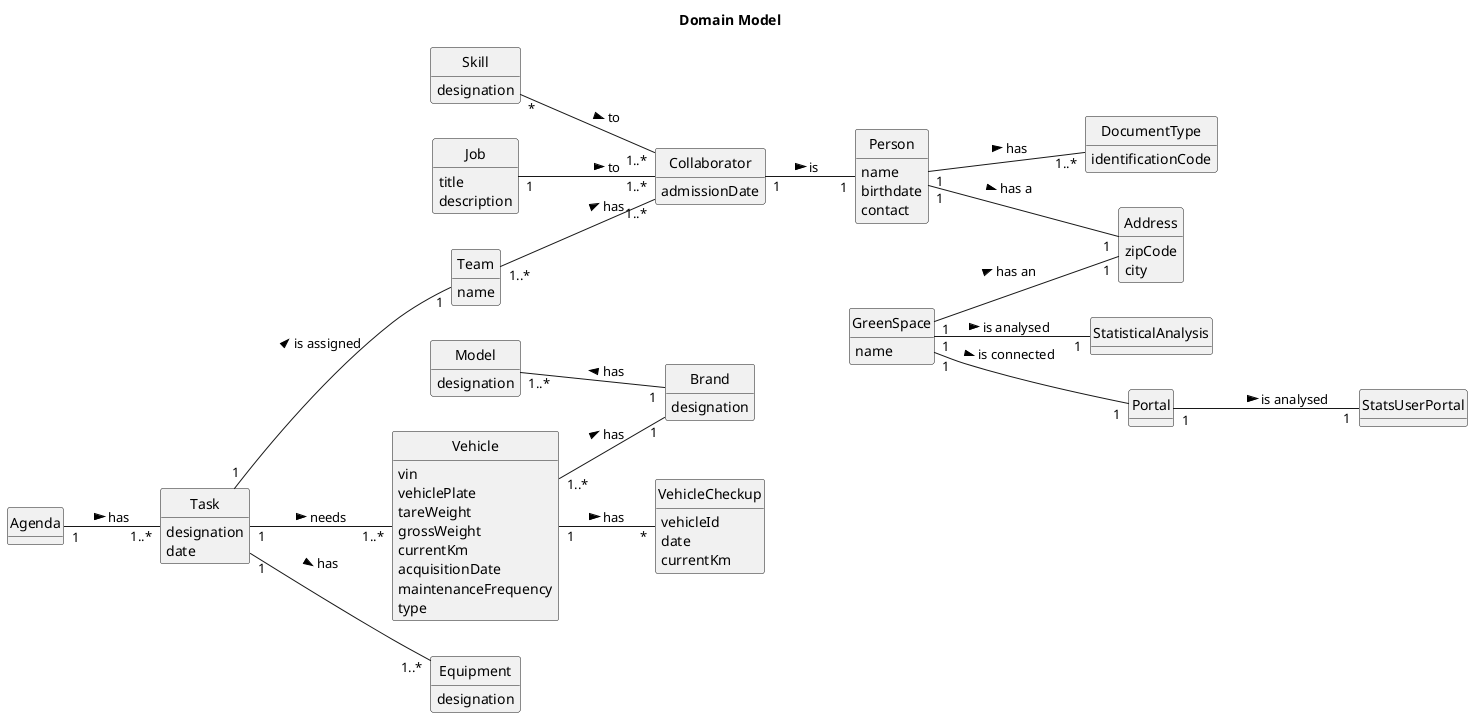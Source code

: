 @startuml
skinparam monochrome true
skinparam packageStyle rectangle
skinparam shadowing false
skinparam classAttributeIconSize 0
hide circle
hide methods
left to right direction

title Domain Model

class Skill {
    designation
}

class Job {
    title
    description
}

class Collaborator {
    admissionDate
}

class DocumentType{
    identificationCode
}


class Team {
    name
}

class Vehicle {
    vin
    vehiclePlate
    tareWeight
    grossWeight
    currentKm
    acquisitionDate
    maintenanceFrequency
    type
}

class Brand{
    designation
}

class Model{
    designation
}

class VehicleCheckup{
    vehicleId
    date
    currentKm
}

class Person {
    name
    birthdate
    contact
}

class Address{
    zipCode
    city
}

class StatisticalAnalysis{
}

class StatsUserPortal{
}


class GreenSpace{
    name
}

class Task{
    designation
    date
}

class Equipment{
    designation
}

class Agenda{
}

class Portal{
}

Vehicle "1..*" -- "1" Brand : has >

Model "1..*" -- "1" Brand : has <

Collaborator  "1" -- "1"  Person : is >

Person "1" -- "1..*" DocumentType : has >

Job "1" -- "1..*" Collaborator : to >

Skill "*" -- "1..*" Collaborator : to >

Team "1..*" -- "1..*" Collaborator : has >

Vehicle "1" -- "*" VehicleCheckup : has >

Person "1" -- "1" Address : has a >

GreenSpace "1" -- "1" StatisticalAnalysis : is analysed >

GreenSpace "1" -- "1" Address : has an >

Task "1" -- "1..*" Vehicle : needs >

Task "1" -- "1" Team : is assigned >

Task "1" -- "1..*" Equipment : has >

GreenSpace "1" -- "1" Portal : is connected >

Portal "1" -- "1" StatsUserPortal : is analysed >

Agenda "1" -- "1..*" Task : has >
@enduml